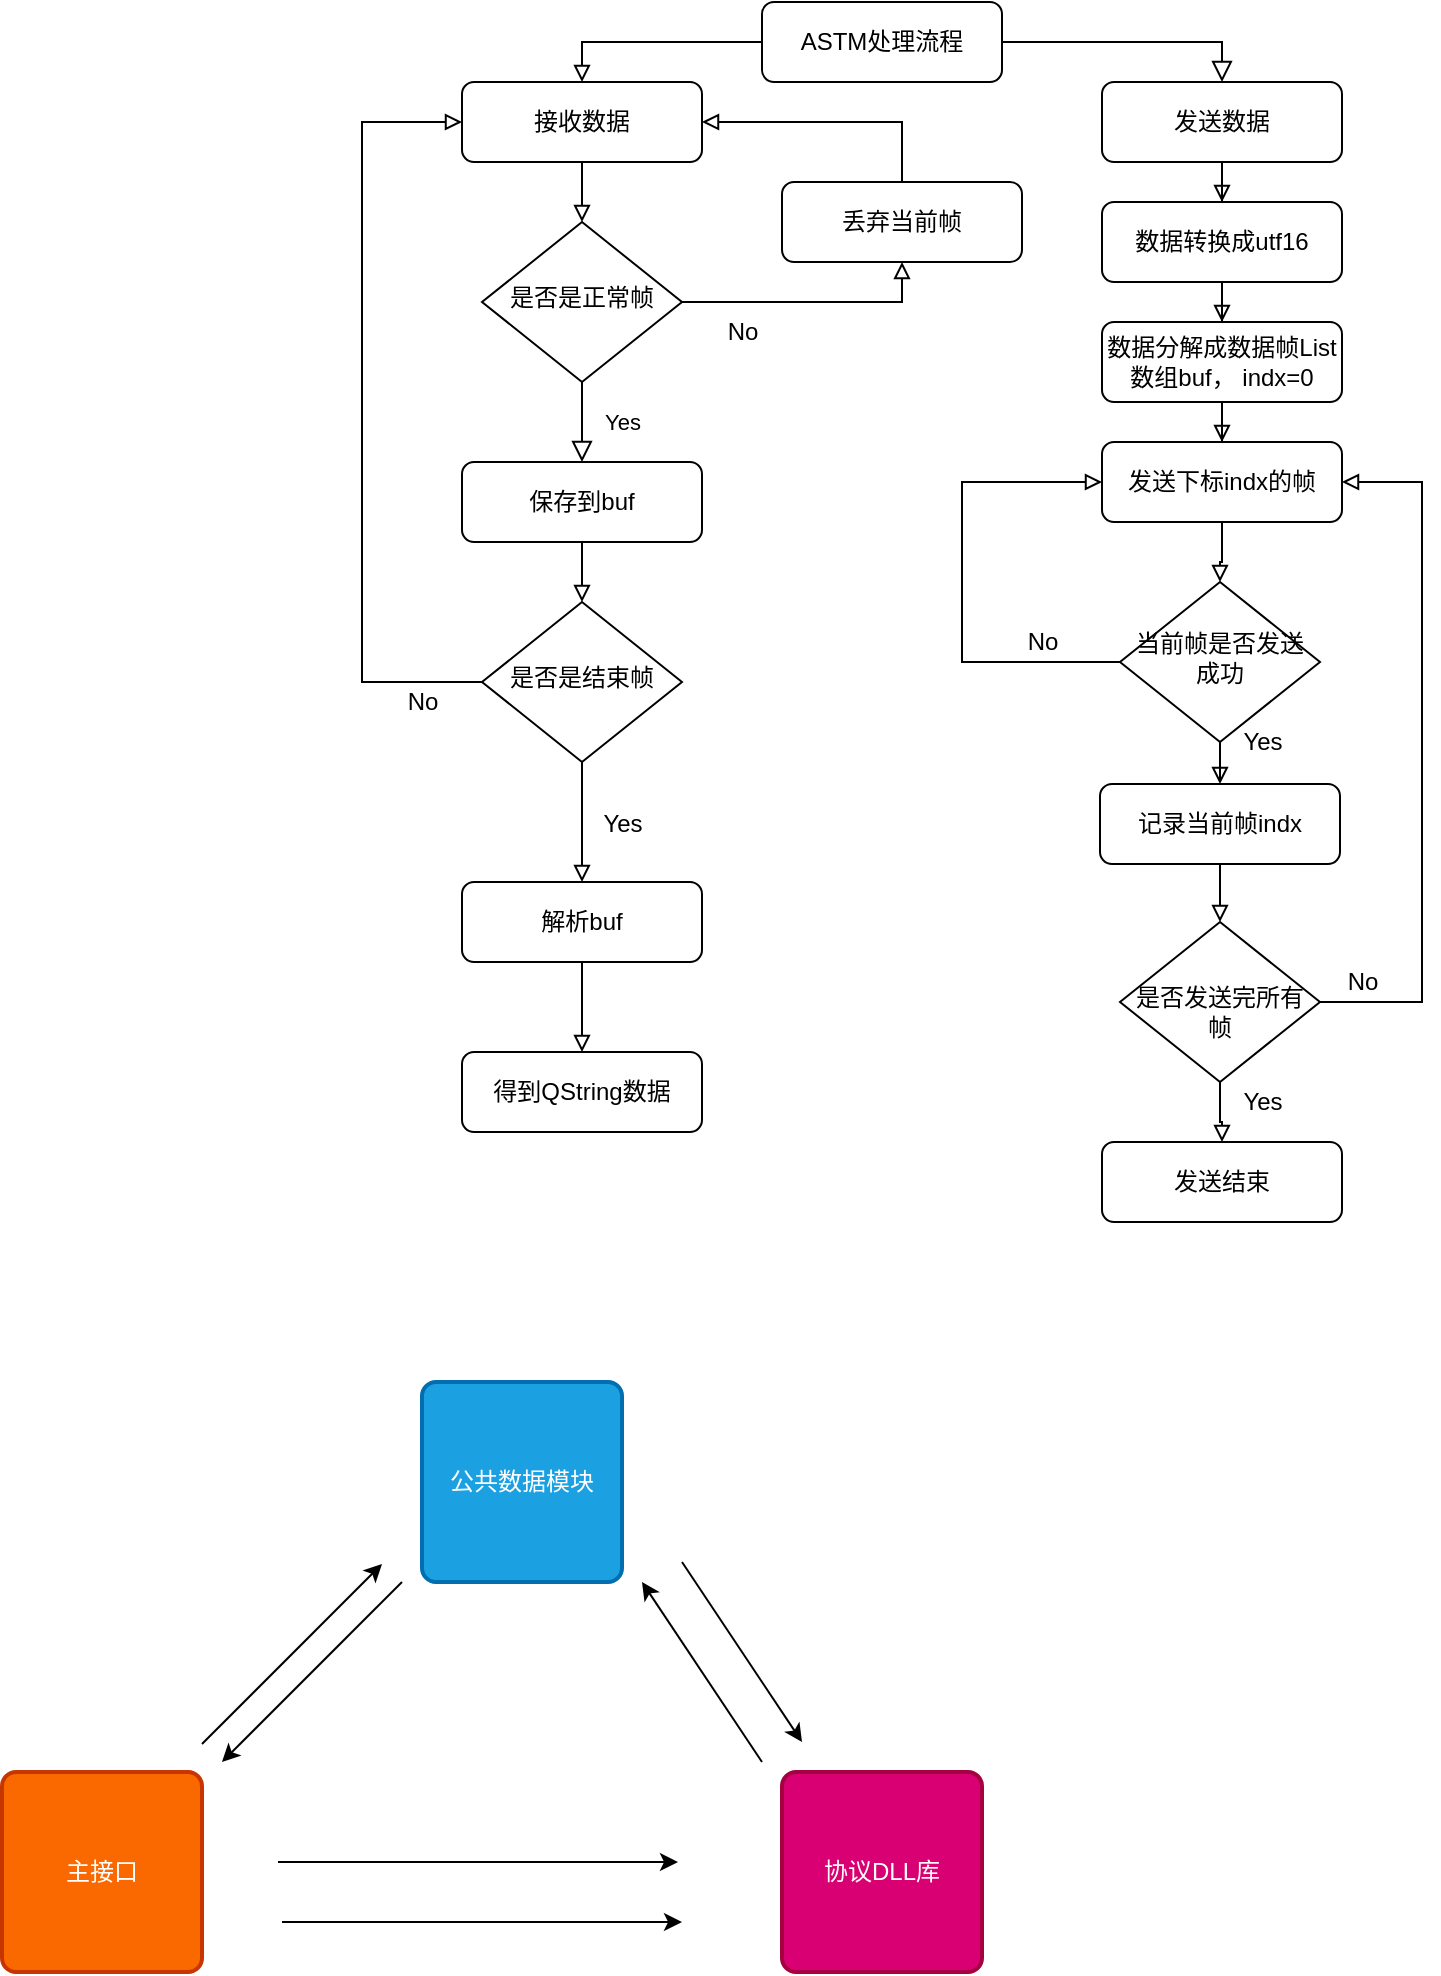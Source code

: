 <mxfile version="20.5.3" type="github">
  <diagram id="C5RBs43oDa-KdzZeNtuy" name="Page-1">
    <mxGraphModel dx="1467" dy="337" grid="1" gridSize="10" guides="1" tooltips="1" connect="1" arrows="1" fold="1" page="1" pageScale="1" pageWidth="827" pageHeight="1169" math="0" shadow="0">
      <root>
        <mxCell id="WIyWlLk6GJQsqaUBKTNV-0" />
        <mxCell id="WIyWlLk6GJQsqaUBKTNV-1" parent="WIyWlLk6GJQsqaUBKTNV-0" />
        <mxCell id="WIyWlLk6GJQsqaUBKTNV-2" value="" style="rounded=0;html=1;jettySize=auto;orthogonalLoop=1;fontSize=11;endArrow=block;endFill=0;endSize=8;strokeWidth=1;shadow=0;labelBackgroundColor=none;edgeStyle=orthogonalEdgeStyle;entryX=0.5;entryY=0;entryDx=0;entryDy=0;" parent="WIyWlLk6GJQsqaUBKTNV-1" source="WIyWlLk6GJQsqaUBKTNV-3" target="3eWUhRtroIIVTGNfMKpQ-33" edge="1">
          <mxGeometry relative="1" as="geometry" />
        </mxCell>
        <mxCell id="3eWUhRtroIIVTGNfMKpQ-18" style="edgeStyle=orthogonalEdgeStyle;rounded=0;orthogonalLoop=1;jettySize=auto;html=1;entryX=0.5;entryY=0;entryDx=0;entryDy=0;endArrow=block;endFill=0;" parent="WIyWlLk6GJQsqaUBKTNV-1" source="WIyWlLk6GJQsqaUBKTNV-3" target="3eWUhRtroIIVTGNfMKpQ-25" edge="1">
          <mxGeometry relative="1" as="geometry" />
        </mxCell>
        <mxCell id="WIyWlLk6GJQsqaUBKTNV-3" value="ASTM处理流程" style="rounded=1;whiteSpace=wrap;html=1;fontSize=12;glass=0;strokeWidth=1;shadow=0;" parent="WIyWlLk6GJQsqaUBKTNV-1" vertex="1">
          <mxGeometry x="10" y="60" width="120" height="40" as="geometry" />
        </mxCell>
        <mxCell id="3eWUhRtroIIVTGNfMKpQ-60" value="" style="edgeStyle=orthogonalEdgeStyle;rounded=0;orthogonalLoop=1;jettySize=auto;html=1;startArrow=none;startFill=0;endArrow=block;endFill=0;" parent="WIyWlLk6GJQsqaUBKTNV-1" source="WIyWlLk6GJQsqaUBKTNV-6" target="WIyWlLk6GJQsqaUBKTNV-7" edge="1">
          <mxGeometry relative="1" as="geometry" />
        </mxCell>
        <mxCell id="3eWUhRtroIIVTGNfMKpQ-65" style="edgeStyle=orthogonalEdgeStyle;rounded=0;orthogonalLoop=1;jettySize=auto;html=1;exitX=0;exitY=0.5;exitDx=0;exitDy=0;entryX=0;entryY=0.5;entryDx=0;entryDy=0;startArrow=none;startFill=0;endArrow=block;endFill=0;" parent="WIyWlLk6GJQsqaUBKTNV-1" source="WIyWlLk6GJQsqaUBKTNV-6" target="3eWUhRtroIIVTGNfMKpQ-56" edge="1">
          <mxGeometry relative="1" as="geometry">
            <Array as="points">
              <mxPoint x="110" y="390" />
              <mxPoint x="110" y="300" />
            </Array>
          </mxGeometry>
        </mxCell>
        <mxCell id="WIyWlLk6GJQsqaUBKTNV-6" value="&lt;div&gt;当前帧是否发送成功&lt;br&gt;&lt;/div&gt;" style="rhombus;whiteSpace=wrap;html=1;shadow=0;fontFamily=Helvetica;fontSize=12;align=center;strokeWidth=1;spacing=6;spacingTop=-4;" parent="WIyWlLk6GJQsqaUBKTNV-1" vertex="1">
          <mxGeometry x="189" y="350" width="100" height="80" as="geometry" />
        </mxCell>
        <mxCell id="3eWUhRtroIIVTGNfMKpQ-67" value="" style="edgeStyle=orthogonalEdgeStyle;rounded=0;orthogonalLoop=1;jettySize=auto;html=1;startArrow=none;startFill=0;endArrow=block;endFill=0;" parent="WIyWlLk6GJQsqaUBKTNV-1" source="WIyWlLk6GJQsqaUBKTNV-7" target="3eWUhRtroIIVTGNfMKpQ-66" edge="1">
          <mxGeometry relative="1" as="geometry" />
        </mxCell>
        <mxCell id="WIyWlLk6GJQsqaUBKTNV-7" value="记录当前帧indx" style="rounded=1;whiteSpace=wrap;html=1;fontSize=12;glass=0;strokeWidth=1;shadow=0;" parent="WIyWlLk6GJQsqaUBKTNV-1" vertex="1">
          <mxGeometry x="179" y="451" width="120" height="40" as="geometry" />
        </mxCell>
        <mxCell id="3eWUhRtroIIVTGNfMKpQ-22" value="" style="edgeStyle=orthogonalEdgeStyle;rounded=0;orthogonalLoop=1;jettySize=auto;html=1;endArrow=block;endFill=0;" parent="WIyWlLk6GJQsqaUBKTNV-1" source="3eWUhRtroIIVTGNfMKpQ-8" target="3eWUhRtroIIVTGNfMKpQ-15" edge="1">
          <mxGeometry relative="1" as="geometry" />
        </mxCell>
        <mxCell id="3eWUhRtroIIVTGNfMKpQ-8" value="保存到buf" style="rounded=1;whiteSpace=wrap;html=1;fontSize=12;glass=0;strokeWidth=1;shadow=0;" parent="WIyWlLk6GJQsqaUBKTNV-1" vertex="1">
          <mxGeometry x="-140" y="290" width="120" height="40" as="geometry" />
        </mxCell>
        <mxCell id="3eWUhRtroIIVTGNfMKpQ-9" value="Yes" style="rounded=0;html=1;jettySize=auto;orthogonalLoop=1;fontSize=11;endArrow=block;endFill=0;endSize=8;strokeWidth=1;shadow=0;labelBackgroundColor=none;edgeStyle=orthogonalEdgeStyle;entryX=0.5;entryY=0;entryDx=0;entryDy=0;" parent="WIyWlLk6GJQsqaUBKTNV-1" source="3eWUhRtroIIVTGNfMKpQ-11" target="3eWUhRtroIIVTGNfMKpQ-8" edge="1">
          <mxGeometry y="20" relative="1" as="geometry">
            <mxPoint as="offset" />
          </mxGeometry>
        </mxCell>
        <mxCell id="3eWUhRtroIIVTGNfMKpQ-28" style="edgeStyle=orthogonalEdgeStyle;rounded=0;orthogonalLoop=1;jettySize=auto;html=1;entryX=0.5;entryY=1;entryDx=0;entryDy=0;endArrow=block;endFill=0;" parent="WIyWlLk6GJQsqaUBKTNV-1" source="3eWUhRtroIIVTGNfMKpQ-11" target="3eWUhRtroIIVTGNfMKpQ-24" edge="1">
          <mxGeometry relative="1" as="geometry" />
        </mxCell>
        <mxCell id="3eWUhRtroIIVTGNfMKpQ-11" value="是否是正常帧" style="rhombus;whiteSpace=wrap;html=1;shadow=0;fontFamily=Helvetica;fontSize=12;align=center;strokeWidth=1;spacing=6;spacingTop=-4;" parent="WIyWlLk6GJQsqaUBKTNV-1" vertex="1">
          <mxGeometry x="-130" y="170" width="100" height="80" as="geometry" />
        </mxCell>
        <mxCell id="3eWUhRtroIIVTGNfMKpQ-50" value="" style="edgeStyle=orthogonalEdgeStyle;rounded=0;orthogonalLoop=1;jettySize=auto;html=1;startArrow=none;startFill=0;endArrow=block;endFill=0;" parent="WIyWlLk6GJQsqaUBKTNV-1" source="3eWUhRtroIIVTGNfMKpQ-15" target="3eWUhRtroIIVTGNfMKpQ-16" edge="1">
          <mxGeometry relative="1" as="geometry" />
        </mxCell>
        <mxCell id="3eWUhRtroIIVTGNfMKpQ-15" value="是否是结束帧" style="rhombus;whiteSpace=wrap;html=1;shadow=0;fontFamily=Helvetica;fontSize=12;align=center;strokeWidth=1;spacing=6;spacingTop=-4;" parent="WIyWlLk6GJQsqaUBKTNV-1" vertex="1">
          <mxGeometry x="-130" y="360" width="100" height="80" as="geometry" />
        </mxCell>
        <mxCell id="3eWUhRtroIIVTGNfMKpQ-32" value="" style="edgeStyle=orthogonalEdgeStyle;rounded=0;orthogonalLoop=1;jettySize=auto;html=1;endArrow=block;endFill=0;" parent="WIyWlLk6GJQsqaUBKTNV-1" source="3eWUhRtroIIVTGNfMKpQ-16" target="3eWUhRtroIIVTGNfMKpQ-31" edge="1">
          <mxGeometry relative="1" as="geometry" />
        </mxCell>
        <mxCell id="3eWUhRtroIIVTGNfMKpQ-16" value="解析buf" style="rounded=1;whiteSpace=wrap;html=1;fontSize=12;glass=0;strokeWidth=1;shadow=0;" parent="WIyWlLk6GJQsqaUBKTNV-1" vertex="1">
          <mxGeometry x="-140" y="500" width="120" height="40" as="geometry" />
        </mxCell>
        <mxCell id="3eWUhRtroIIVTGNfMKpQ-27" style="edgeStyle=orthogonalEdgeStyle;rounded=0;orthogonalLoop=1;jettySize=auto;html=1;endArrow=block;endFill=0;entryX=1;entryY=0.5;entryDx=0;entryDy=0;" parent="WIyWlLk6GJQsqaUBKTNV-1" source="3eWUhRtroIIVTGNfMKpQ-24" target="3eWUhRtroIIVTGNfMKpQ-25" edge="1">
          <mxGeometry relative="1" as="geometry">
            <mxPoint x="-10" y="120" as="targetPoint" />
            <Array as="points">
              <mxPoint x="80" y="120" />
            </Array>
          </mxGeometry>
        </mxCell>
        <mxCell id="3eWUhRtroIIVTGNfMKpQ-24" value="丢弃当前帧" style="rounded=1;whiteSpace=wrap;html=1;fontSize=12;glass=0;strokeWidth=1;shadow=0;" parent="WIyWlLk6GJQsqaUBKTNV-1" vertex="1">
          <mxGeometry x="20" y="150" width="120" height="40" as="geometry" />
        </mxCell>
        <mxCell id="3eWUhRtroIIVTGNfMKpQ-26" value="" style="edgeStyle=orthogonalEdgeStyle;rounded=0;orthogonalLoop=1;jettySize=auto;html=1;endArrow=block;endFill=0;" parent="WIyWlLk6GJQsqaUBKTNV-1" source="3eWUhRtroIIVTGNfMKpQ-25" target="3eWUhRtroIIVTGNfMKpQ-11" edge="1">
          <mxGeometry relative="1" as="geometry" />
        </mxCell>
        <mxCell id="3eWUhRtroIIVTGNfMKpQ-45" style="edgeStyle=orthogonalEdgeStyle;rounded=0;orthogonalLoop=1;jettySize=auto;html=1;endArrow=none;endFill=0;entryX=0;entryY=0.5;entryDx=0;entryDy=0;startArrow=block;startFill=0;" parent="WIyWlLk6GJQsqaUBKTNV-1" source="3eWUhRtroIIVTGNfMKpQ-25" target="3eWUhRtroIIVTGNfMKpQ-15" edge="1">
          <mxGeometry relative="1" as="geometry">
            <mxPoint x="-210" y="330" as="targetPoint" />
            <Array as="points">
              <mxPoint x="-190" y="120" />
              <mxPoint x="-190" y="400" />
            </Array>
          </mxGeometry>
        </mxCell>
        <mxCell id="3eWUhRtroIIVTGNfMKpQ-25" value="接收数据" style="rounded=1;whiteSpace=wrap;html=1;fontSize=12;glass=0;strokeWidth=1;shadow=0;" parent="WIyWlLk6GJQsqaUBKTNV-1" vertex="1">
          <mxGeometry x="-140" y="100" width="120" height="40" as="geometry" />
        </mxCell>
        <mxCell id="3eWUhRtroIIVTGNfMKpQ-31" value="得到QString数据" style="rounded=1;whiteSpace=wrap;html=1;fontSize=12;glass=0;strokeWidth=1;shadow=0;" parent="WIyWlLk6GJQsqaUBKTNV-1" vertex="1">
          <mxGeometry x="-140" y="585" width="120" height="40" as="geometry" />
        </mxCell>
        <mxCell id="3eWUhRtroIIVTGNfMKpQ-35" value="" style="edgeStyle=orthogonalEdgeStyle;rounded=0;orthogonalLoop=1;jettySize=auto;html=1;endArrow=block;endFill=0;" parent="WIyWlLk6GJQsqaUBKTNV-1" source="3eWUhRtroIIVTGNfMKpQ-33" target="3eWUhRtroIIVTGNfMKpQ-34" edge="1">
          <mxGeometry relative="1" as="geometry" />
        </mxCell>
        <mxCell id="3eWUhRtroIIVTGNfMKpQ-33" value="发送数据" style="rounded=1;whiteSpace=wrap;html=1;fontSize=12;glass=0;strokeWidth=1;shadow=0;" parent="WIyWlLk6GJQsqaUBKTNV-1" vertex="1">
          <mxGeometry x="180" y="100" width="120" height="40" as="geometry" />
        </mxCell>
        <mxCell id="3eWUhRtroIIVTGNfMKpQ-40" value="" style="edgeStyle=orthogonalEdgeStyle;rounded=0;orthogonalLoop=1;jettySize=auto;html=1;endArrow=block;endFill=0;" parent="WIyWlLk6GJQsqaUBKTNV-1" source="3eWUhRtroIIVTGNfMKpQ-34" target="3eWUhRtroIIVTGNfMKpQ-38" edge="1">
          <mxGeometry relative="1" as="geometry" />
        </mxCell>
        <mxCell id="3eWUhRtroIIVTGNfMKpQ-34" value="数据转换成utf16" style="rounded=1;whiteSpace=wrap;html=1;fontSize=12;glass=0;strokeWidth=1;shadow=0;" parent="WIyWlLk6GJQsqaUBKTNV-1" vertex="1">
          <mxGeometry x="180" y="160" width="120" height="40" as="geometry" />
        </mxCell>
        <mxCell id="3eWUhRtroIIVTGNfMKpQ-58" value="" style="edgeStyle=orthogonalEdgeStyle;rounded=0;orthogonalLoop=1;jettySize=auto;html=1;startArrow=none;startFill=0;endArrow=block;endFill=0;" parent="WIyWlLk6GJQsqaUBKTNV-1" source="3eWUhRtroIIVTGNfMKpQ-38" target="3eWUhRtroIIVTGNfMKpQ-56" edge="1">
          <mxGeometry relative="1" as="geometry" />
        </mxCell>
        <mxCell id="3eWUhRtroIIVTGNfMKpQ-38" value="&lt;div&gt;数据分解成数据帧List数组buf， indx=0&lt;/div&gt;" style="rounded=1;whiteSpace=wrap;html=1;fontSize=12;glass=0;strokeWidth=1;shadow=0;" parent="WIyWlLk6GJQsqaUBKTNV-1" vertex="1">
          <mxGeometry x="180" y="220" width="120" height="40" as="geometry" />
        </mxCell>
        <mxCell id="3eWUhRtroIIVTGNfMKpQ-51" value="Yes" style="text;html=1;align=center;verticalAlign=middle;resizable=0;points=[];autosize=1;strokeColor=none;fillColor=none;" parent="WIyWlLk6GJQsqaUBKTNV-1" vertex="1">
          <mxGeometry x="-80" y="456" width="40" height="30" as="geometry" />
        </mxCell>
        <mxCell id="3eWUhRtroIIVTGNfMKpQ-52" value="No" style="text;html=1;align=center;verticalAlign=middle;resizable=0;points=[];autosize=1;strokeColor=none;fillColor=none;" parent="WIyWlLk6GJQsqaUBKTNV-1" vertex="1">
          <mxGeometry x="-180" y="395" width="40" height="30" as="geometry" />
        </mxCell>
        <mxCell id="3eWUhRtroIIVTGNfMKpQ-53" value="No" style="text;html=1;align=center;verticalAlign=middle;resizable=0;points=[];autosize=1;strokeColor=none;fillColor=none;" parent="WIyWlLk6GJQsqaUBKTNV-1" vertex="1">
          <mxGeometry x="-20" y="210" width="40" height="30" as="geometry" />
        </mxCell>
        <mxCell id="3eWUhRtroIIVTGNfMKpQ-59" value="" style="edgeStyle=orthogonalEdgeStyle;rounded=0;orthogonalLoop=1;jettySize=auto;html=1;startArrow=none;startFill=0;endArrow=block;endFill=0;" parent="WIyWlLk6GJQsqaUBKTNV-1" source="3eWUhRtroIIVTGNfMKpQ-56" target="WIyWlLk6GJQsqaUBKTNV-6" edge="1">
          <mxGeometry relative="1" as="geometry" />
        </mxCell>
        <mxCell id="3eWUhRtroIIVTGNfMKpQ-56" value="发送下标indx的帧" style="rounded=1;whiteSpace=wrap;html=1;fontSize=12;glass=0;strokeWidth=1;shadow=0;" parent="WIyWlLk6GJQsqaUBKTNV-1" vertex="1">
          <mxGeometry x="180" y="280" width="120" height="40" as="geometry" />
        </mxCell>
        <mxCell id="3eWUhRtroIIVTGNfMKpQ-61" value="Yes" style="text;html=1;align=center;verticalAlign=middle;resizable=0;points=[];autosize=1;strokeColor=none;fillColor=none;" parent="WIyWlLk6GJQsqaUBKTNV-1" vertex="1">
          <mxGeometry x="240" y="415" width="40" height="30" as="geometry" />
        </mxCell>
        <mxCell id="3eWUhRtroIIVTGNfMKpQ-64" value="No" style="text;html=1;align=center;verticalAlign=middle;resizable=0;points=[];autosize=1;strokeColor=none;fillColor=none;" parent="WIyWlLk6GJQsqaUBKTNV-1" vertex="1">
          <mxGeometry x="130" y="365" width="40" height="30" as="geometry" />
        </mxCell>
        <mxCell id="3eWUhRtroIIVTGNfMKpQ-68" style="edgeStyle=orthogonalEdgeStyle;rounded=0;orthogonalLoop=1;jettySize=auto;html=1;exitX=1;exitY=0.5;exitDx=0;exitDy=0;entryX=1;entryY=0.5;entryDx=0;entryDy=0;startArrow=none;startFill=0;endArrow=block;endFill=0;" parent="WIyWlLk6GJQsqaUBKTNV-1" source="3eWUhRtroIIVTGNfMKpQ-66" target="3eWUhRtroIIVTGNfMKpQ-56" edge="1">
          <mxGeometry relative="1" as="geometry">
            <Array as="points">
              <mxPoint x="340" y="560" />
              <mxPoint x="340" y="300" />
            </Array>
          </mxGeometry>
        </mxCell>
        <mxCell id="3eWUhRtroIIVTGNfMKpQ-70" value="" style="edgeStyle=orthogonalEdgeStyle;rounded=0;orthogonalLoop=1;jettySize=auto;html=1;startArrow=none;startFill=0;endArrow=block;endFill=0;" parent="WIyWlLk6GJQsqaUBKTNV-1" source="3eWUhRtroIIVTGNfMKpQ-66" target="3eWUhRtroIIVTGNfMKpQ-69" edge="1">
          <mxGeometry relative="1" as="geometry" />
        </mxCell>
        <mxCell id="3eWUhRtroIIVTGNfMKpQ-66" value="&lt;div&gt;&lt;br&gt;&lt;/div&gt;&lt;div&gt;是否发送完所有帧&lt;/div&gt;" style="rhombus;whiteSpace=wrap;html=1;shadow=0;fontFamily=Helvetica;fontSize=12;align=center;strokeWidth=1;spacing=6;spacingTop=-4;" parent="WIyWlLk6GJQsqaUBKTNV-1" vertex="1">
          <mxGeometry x="189" y="520" width="100" height="80" as="geometry" />
        </mxCell>
        <mxCell id="3eWUhRtroIIVTGNfMKpQ-69" value="发送结束" style="rounded=1;whiteSpace=wrap;html=1;fontSize=12;glass=0;strokeWidth=1;shadow=0;" parent="WIyWlLk6GJQsqaUBKTNV-1" vertex="1">
          <mxGeometry x="180" y="630" width="120" height="40" as="geometry" />
        </mxCell>
        <mxCell id="3eWUhRtroIIVTGNfMKpQ-71" value="No" style="text;html=1;align=center;verticalAlign=middle;resizable=0;points=[];autosize=1;strokeColor=none;fillColor=none;" parent="WIyWlLk6GJQsqaUBKTNV-1" vertex="1">
          <mxGeometry x="290" y="535" width="40" height="30" as="geometry" />
        </mxCell>
        <mxCell id="3eWUhRtroIIVTGNfMKpQ-72" value="Yes" style="text;html=1;align=center;verticalAlign=middle;resizable=0;points=[];autosize=1;strokeColor=none;fillColor=none;" parent="WIyWlLk6GJQsqaUBKTNV-1" vertex="1">
          <mxGeometry x="240" y="595" width="40" height="30" as="geometry" />
        </mxCell>
        <mxCell id="3eWUhRtroIIVTGNfMKpQ-80" value="&lt;div&gt;公共数据模块&lt;/div&gt;" style="rounded=1;whiteSpace=wrap;html=1;absoluteArcSize=1;arcSize=14;strokeWidth=2;fillColor=#1ba1e2;strokeColor=#006EAF;fontColor=#ffffff;" parent="WIyWlLk6GJQsqaUBKTNV-1" vertex="1">
          <mxGeometry x="-160" y="750" width="100" height="100" as="geometry" />
        </mxCell>
        <mxCell id="3eWUhRtroIIVTGNfMKpQ-81" value="协议DLL库" style="rounded=1;whiteSpace=wrap;html=1;absoluteArcSize=1;arcSize=14;strokeWidth=2;fillColor=#d80073;strokeColor=#A50040;fontColor=#ffffff;" parent="WIyWlLk6GJQsqaUBKTNV-1" vertex="1">
          <mxGeometry x="20" y="945" width="100" height="100" as="geometry" />
        </mxCell>
        <mxCell id="3eWUhRtroIIVTGNfMKpQ-89" value="&lt;font color=&quot;#FFFFFF&quot;&gt;主接口&lt;/font&gt;" style="rounded=1;whiteSpace=wrap;html=1;absoluteArcSize=1;arcSize=14;strokeWidth=2;fillColor=#fa6800;strokeColor=#C73500;fontColor=#000000;" parent="WIyWlLk6GJQsqaUBKTNV-1" vertex="1">
          <mxGeometry x="-370" y="945" width="100" height="100" as="geometry" />
        </mxCell>
        <mxCell id="S6nE3dTx18ktt2IQBLtj-9" value="" style="endArrow=classic;html=1;rounded=0;" edge="1" parent="WIyWlLk6GJQsqaUBKTNV-1">
          <mxGeometry width="50" height="50" relative="1" as="geometry">
            <mxPoint x="-270" y="931" as="sourcePoint" />
            <mxPoint x="-180" y="841" as="targetPoint" />
          </mxGeometry>
        </mxCell>
        <mxCell id="S6nE3dTx18ktt2IQBLtj-11" value="" style="endArrow=none;html=1;rounded=0;startArrow=classic;startFill=1;endFill=0;" edge="1" parent="WIyWlLk6GJQsqaUBKTNV-1">
          <mxGeometry width="50" height="50" relative="1" as="geometry">
            <mxPoint x="-260" y="940" as="sourcePoint" />
            <mxPoint x="-170" y="850" as="targetPoint" />
          </mxGeometry>
        </mxCell>
        <mxCell id="S6nE3dTx18ktt2IQBLtj-14" value="" style="endArrow=classic;html=1;rounded=0;" edge="1" parent="WIyWlLk6GJQsqaUBKTNV-1">
          <mxGeometry width="50" height="50" relative="1" as="geometry">
            <mxPoint x="10" y="940" as="sourcePoint" />
            <mxPoint x="-50" y="850" as="targetPoint" />
          </mxGeometry>
        </mxCell>
        <mxCell id="S6nE3dTx18ktt2IQBLtj-15" value="" style="endArrow=none;html=1;rounded=0;startArrow=classic;startFill=1;endFill=0;" edge="1" parent="WIyWlLk6GJQsqaUBKTNV-1">
          <mxGeometry width="50" height="50" relative="1" as="geometry">
            <mxPoint x="30" y="930" as="sourcePoint" />
            <mxPoint x="-30" y="840" as="targetPoint" />
          </mxGeometry>
        </mxCell>
        <mxCell id="S6nE3dTx18ktt2IQBLtj-16" value="" style="endArrow=classic;html=1;rounded=0;" edge="1" parent="WIyWlLk6GJQsqaUBKTNV-1">
          <mxGeometry width="50" height="50" relative="1" as="geometry">
            <mxPoint x="-232" y="990" as="sourcePoint" />
            <mxPoint x="-32" y="990" as="targetPoint" />
          </mxGeometry>
        </mxCell>
        <mxCell id="S6nE3dTx18ktt2IQBLtj-17" value="" style="endArrow=classic;html=1;rounded=0;" edge="1" parent="WIyWlLk6GJQsqaUBKTNV-1">
          <mxGeometry width="50" height="50" relative="1" as="geometry">
            <mxPoint x="-230" y="1020" as="sourcePoint" />
            <mxPoint x="-30" y="1020" as="targetPoint" />
          </mxGeometry>
        </mxCell>
      </root>
    </mxGraphModel>
  </diagram>
</mxfile>
